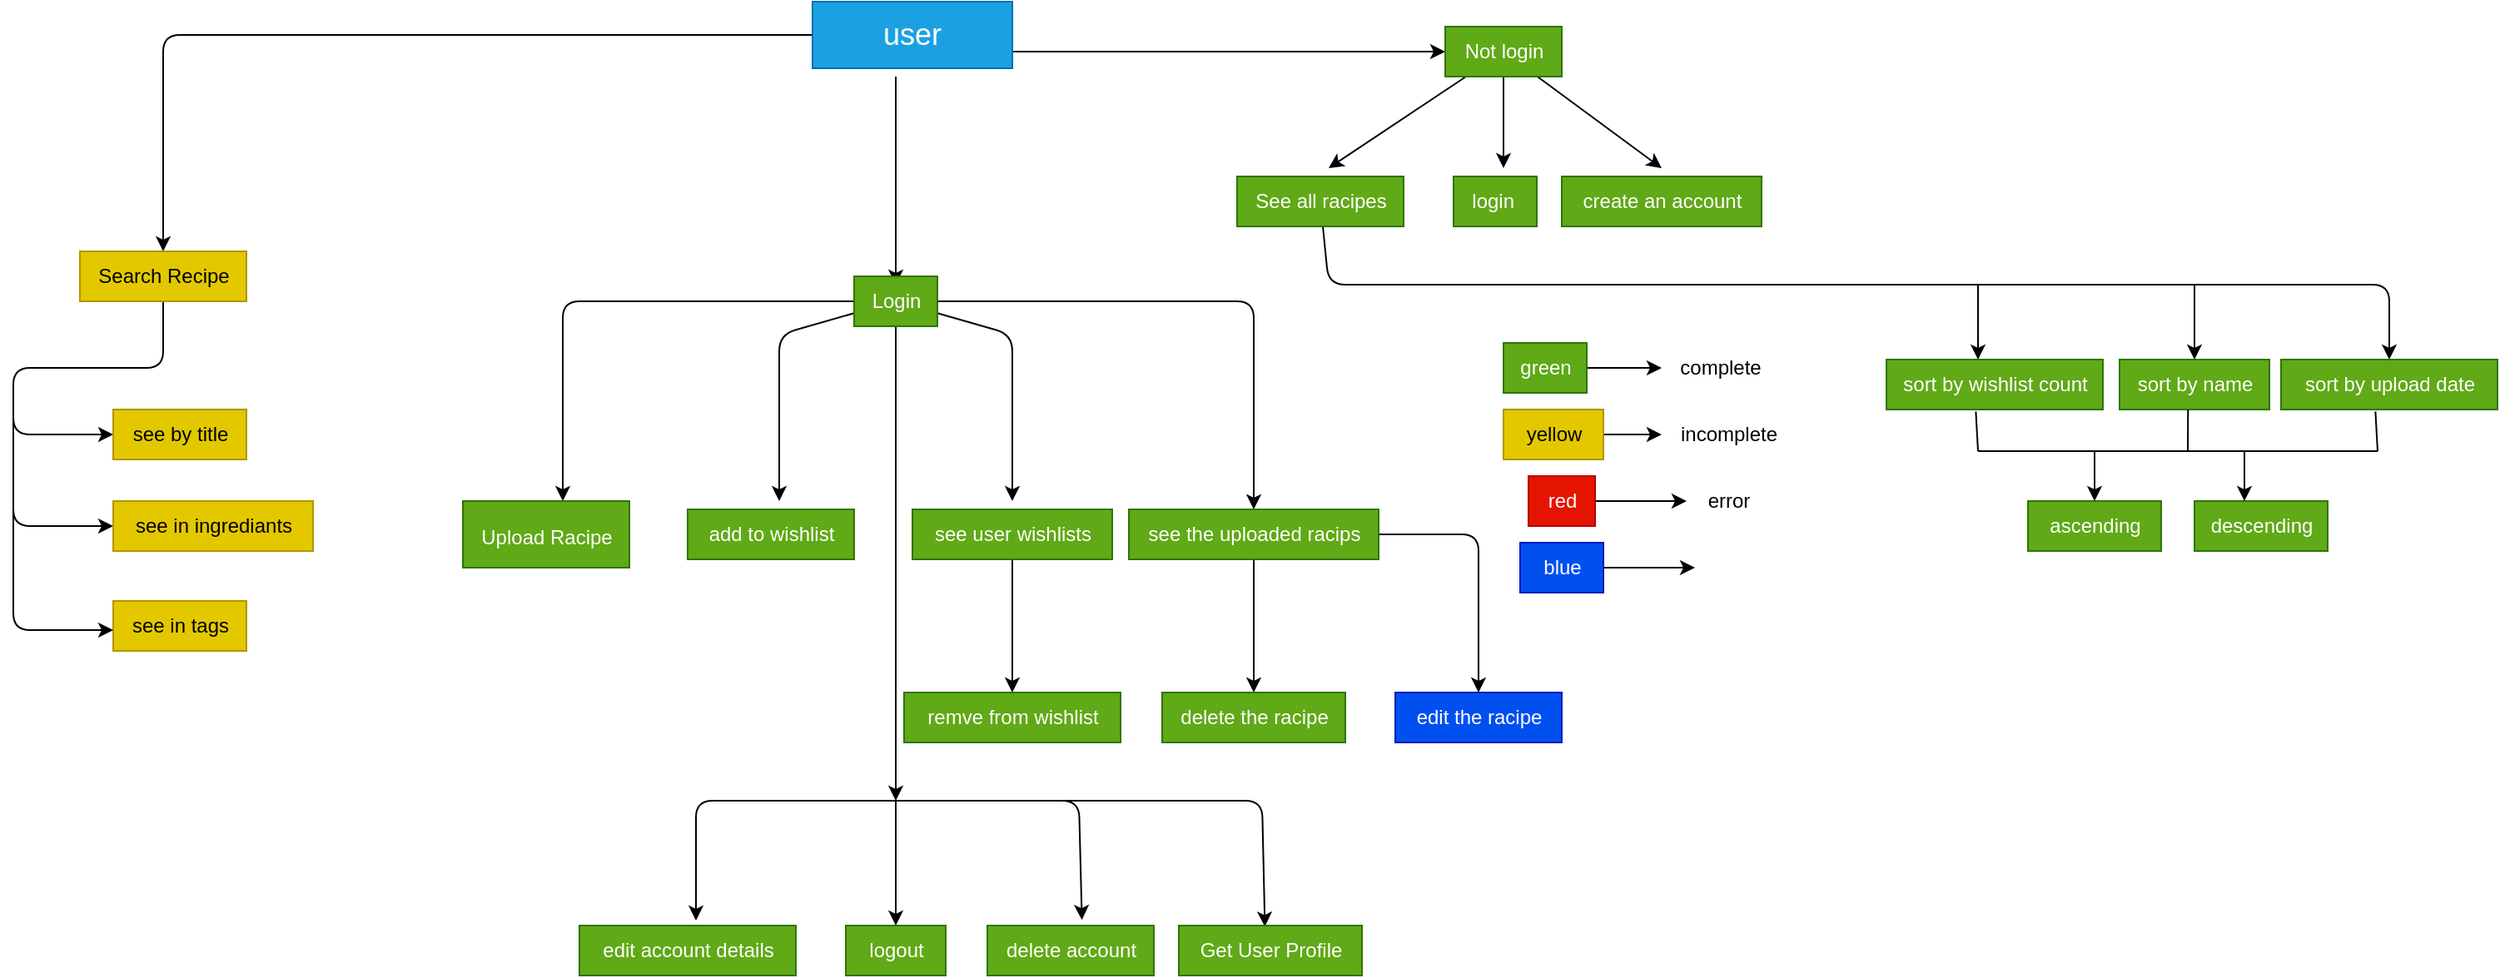 <mxfile>
    <diagram id="A4oLy7jvje0LCx9hwnTJ" name="Page-1">
        <mxGraphModel dx="1232" dy="476" grid="1" gridSize="10" guides="1" tooltips="1" connect="1" arrows="1" fold="1" page="1" pageScale="1" pageWidth="827" pageHeight="1169" math="0" shadow="0">
            <root>
                <mxCell id="0"/>
                <mxCell id="1" parent="0"/>
                <mxCell id="3" style="edgeStyle=none;html=1;" parent="1" edge="1">
                    <mxGeometry relative="1" as="geometry">
                        <mxPoint x="270" y="190" as="targetPoint"/>
                        <mxPoint x="270" y="65" as="sourcePoint"/>
                    </mxGeometry>
                </mxCell>
                <mxCell id="5" style="edgeStyle=none;html=1;" parent="1" edge="1">
                    <mxGeometry relative="1" as="geometry">
                        <mxPoint x="600" y="50" as="targetPoint"/>
                        <mxPoint x="295" y="50" as="sourcePoint"/>
                    </mxGeometry>
                </mxCell>
                <mxCell id="7" style="edgeStyle=none;html=1;" parent="1" source="4" edge="1">
                    <mxGeometry relative="1" as="geometry">
                        <mxPoint x="70" y="320" as="targetPoint"/>
                        <Array as="points">
                            <mxPoint x="70" y="200"/>
                        </Array>
                    </mxGeometry>
                </mxCell>
                <mxCell id="12" style="edgeStyle=none;html=1;fontSize=12;" parent="1" source="4" edge="1">
                    <mxGeometry relative="1" as="geometry">
                        <mxPoint x="340" y="320" as="targetPoint"/>
                        <Array as="points">
                            <mxPoint x="340" y="220"/>
                        </Array>
                    </mxGeometry>
                </mxCell>
                <mxCell id="14" style="edgeStyle=none;html=1;fontSize=12;" parent="1" source="4" edge="1">
                    <mxGeometry relative="1" as="geometry">
                        <mxPoint x="200" y="320" as="targetPoint"/>
                        <Array as="points">
                            <mxPoint x="200" y="220"/>
                        </Array>
                    </mxGeometry>
                </mxCell>
                <mxCell id="15" style="edgeStyle=none;html=1;fontSize=12;" parent="1" source="4" target="16" edge="1">
                    <mxGeometry relative="1" as="geometry">
                        <mxPoint x="470" y="320" as="targetPoint"/>
                        <Array as="points">
                            <mxPoint x="485" y="200"/>
                        </Array>
                    </mxGeometry>
                </mxCell>
                <mxCell id="31" style="edgeStyle=none;html=1;fontSize=12;" parent="1" source="4" edge="1">
                    <mxGeometry relative="1" as="geometry">
                        <mxPoint x="270" y="500" as="targetPoint"/>
                    </mxGeometry>
                </mxCell>
                <mxCell id="4" value="Login" style="text;html=1;align=center;verticalAlign=middle;resizable=0;points=[];autosize=1;strokeColor=#2D7600;fillColor=#60a917;fontColor=#ffffff;" parent="1" vertex="1">
                    <mxGeometry x="245" y="185" width="50" height="30" as="geometry"/>
                </mxCell>
                <mxCell id="17" style="edgeStyle=none;html=1;fontSize=12;" parent="1" source="6" edge="1">
                    <mxGeometry relative="1" as="geometry">
                        <mxPoint x="530" y="120" as="targetPoint"/>
                    </mxGeometry>
                </mxCell>
                <mxCell id="19" style="edgeStyle=none;html=1;fontSize=12;" parent="1" source="6" edge="1">
                    <mxGeometry relative="1" as="geometry">
                        <mxPoint x="635" y="120" as="targetPoint"/>
                    </mxGeometry>
                </mxCell>
                <mxCell id="21" style="edgeStyle=none;html=1;fontSize=12;" parent="1" source="6" edge="1">
                    <mxGeometry relative="1" as="geometry">
                        <mxPoint x="730" y="120" as="targetPoint"/>
                    </mxGeometry>
                </mxCell>
                <mxCell id="6" value="Not login" style="text;html=1;align=center;verticalAlign=middle;resizable=0;points=[];autosize=1;strokeColor=#2D7600;fillColor=#60a917;fontColor=#ffffff;" parent="1" vertex="1">
                    <mxGeometry x="600" y="35" width="70" height="30" as="geometry"/>
                </mxCell>
                <mxCell id="80" style="edgeStyle=none;html=1;" parent="1" source="8" target="72" edge="1">
                    <mxGeometry relative="1" as="geometry">
                        <Array as="points">
                            <mxPoint x="-170" y="40"/>
                        </Array>
                    </mxGeometry>
                </mxCell>
                <mxCell id="8" value="&lt;font style=&quot;font-size: 18px;&quot;&gt;user&lt;/font&gt;" style="whiteSpace=wrap;html=1;fillColor=#1ba1e2;fontColor=#ffffff;strokeColor=#006EAF;" parent="1" vertex="1">
                    <mxGeometry x="220" y="20" width="120" height="40" as="geometry"/>
                </mxCell>
                <mxCell id="9" value="&lt;font style=&quot;font-size: 12px;&quot;&gt;Upload Racipe&lt;/font&gt;" style="text;html=1;align=center;verticalAlign=middle;resizable=0;points=[];autosize=1;strokeColor=#2D7600;fillColor=#60a917;fontSize=18;fontColor=#ffffff;" parent="1" vertex="1">
                    <mxGeometry x="10" y="320" width="100" height="40" as="geometry"/>
                </mxCell>
                <mxCell id="11" value="add to wishlist" style="text;html=1;align=center;verticalAlign=middle;resizable=0;points=[];autosize=1;strokeColor=#2D7600;fillColor=#60a917;fontSize=12;fontColor=#ffffff;" parent="1" vertex="1">
                    <mxGeometry x="145" y="325" width="100" height="30" as="geometry"/>
                </mxCell>
                <mxCell id="28" style="edgeStyle=none;html=1;fontSize=12;" parent="1" source="13" target="29" edge="1">
                    <mxGeometry relative="1" as="geometry">
                        <mxPoint x="320" y="430" as="targetPoint"/>
                    </mxGeometry>
                </mxCell>
                <mxCell id="13" value="see user wishlists" style="text;html=1;align=center;verticalAlign=middle;resizable=0;points=[];autosize=1;strokeColor=#2D7600;fillColor=#60a917;fontSize=12;fontColor=#ffffff;" parent="1" vertex="1">
                    <mxGeometry x="280" y="325" width="120" height="30" as="geometry"/>
                </mxCell>
                <mxCell id="23" style="edgeStyle=none;html=1;fontSize=12;" parent="1" source="16" target="25" edge="1">
                    <mxGeometry relative="1" as="geometry">
                        <mxPoint x="440" y="440" as="targetPoint"/>
                    </mxGeometry>
                </mxCell>
                <mxCell id="26" style="edgeStyle=none;html=1;fontSize=12;" parent="1" source="16" target="27" edge="1">
                    <mxGeometry relative="1" as="geometry">
                        <mxPoint x="560" y="440" as="targetPoint"/>
                        <Array as="points">
                            <mxPoint x="620" y="340"/>
                        </Array>
                    </mxGeometry>
                </mxCell>
                <mxCell id="16" value="see the uploaded racips" style="text;html=1;align=center;verticalAlign=middle;resizable=0;points=[];autosize=1;strokeColor=#2D7600;fillColor=#60a917;fontSize=12;fontColor=#ffffff;" parent="1" vertex="1">
                    <mxGeometry x="410" y="325" width="150" height="30" as="geometry"/>
                </mxCell>
                <mxCell id="47" style="edgeStyle=none;html=1;" parent="1" source="18" target="50" edge="1">
                    <mxGeometry relative="1" as="geometry">
                        <mxPoint x="1000" y="230" as="targetPoint"/>
                        <Array as="points">
                            <mxPoint x="530" y="190"/>
                            <mxPoint x="1167" y="190"/>
                        </Array>
                    </mxGeometry>
                </mxCell>
                <mxCell id="18" value="See all racipes" style="text;html=1;align=center;verticalAlign=middle;resizable=0;points=[];autosize=1;strokeColor=#2D7600;fillColor=#60a917;fontSize=12;fontColor=#ffffff;" parent="1" vertex="1">
                    <mxGeometry x="475" y="125" width="100" height="30" as="geometry"/>
                </mxCell>
                <mxCell id="20" value="login&amp;nbsp;" style="text;html=1;align=center;verticalAlign=middle;resizable=0;points=[];autosize=1;strokeColor=#2D7600;fillColor=#60a917;fontSize=12;fontColor=#ffffff;" parent="1" vertex="1">
                    <mxGeometry x="605" y="125" width="50" height="30" as="geometry"/>
                </mxCell>
                <mxCell id="22" value="create an account" style="text;html=1;align=center;verticalAlign=middle;resizable=0;points=[];autosize=1;strokeColor=#2D7600;fillColor=#60a917;fontSize=12;fontColor=#ffffff;" parent="1" vertex="1">
                    <mxGeometry x="670" y="125" width="120" height="30" as="geometry"/>
                </mxCell>
                <mxCell id="25" value="delete the racipe" style="text;html=1;align=center;verticalAlign=middle;resizable=0;points=[];autosize=1;strokeColor=#2D7600;fillColor=#60a917;fontSize=12;fontColor=#ffffff;" parent="1" vertex="1">
                    <mxGeometry x="430" y="435" width="110" height="30" as="geometry"/>
                </mxCell>
                <mxCell id="27" value="edit the racipe" style="text;html=1;align=center;verticalAlign=middle;resizable=0;points=[];autosize=1;strokeColor=#001DBC;fillColor=#0050ef;fontSize=12;fontColor=#ffffff;" parent="1" vertex="1">
                    <mxGeometry x="570" y="435" width="100" height="30" as="geometry"/>
                </mxCell>
                <mxCell id="29" value="remve from wishlist" style="text;html=1;align=center;verticalAlign=middle;resizable=0;points=[];autosize=1;strokeColor=#2D7600;fillColor=#60a917;fontSize=12;fontColor=#ffffff;" parent="1" vertex="1">
                    <mxGeometry x="275" y="435" width="130" height="30" as="geometry"/>
                </mxCell>
                <mxCell id="33" value="" style="endArrow=classic;startArrow=classic;html=1;fontSize=12;entryX=0.568;entryY=-0.113;entryDx=0;entryDy=0;entryPerimeter=0;" parent="1" target="35" edge="1">
                    <mxGeometry width="50" height="50" relative="1" as="geometry">
                        <mxPoint x="150" y="572" as="sourcePoint"/>
                        <mxPoint x="360" y="570" as="targetPoint"/>
                        <Array as="points">
                            <mxPoint x="150" y="500"/>
                            <mxPoint x="270" y="500"/>
                            <mxPoint x="380" y="500"/>
                        </Array>
                    </mxGeometry>
                </mxCell>
                <mxCell id="34" value="edit account details" style="text;html=1;align=center;verticalAlign=middle;resizable=0;points=[];autosize=1;strokeColor=#2D7600;fillColor=#60a917;fontSize=12;fontColor=#ffffff;" parent="1" vertex="1">
                    <mxGeometry x="80" y="575" width="130" height="30" as="geometry"/>
                </mxCell>
                <mxCell id="35" value="delete account" style="text;html=1;align=center;verticalAlign=middle;resizable=0;points=[];autosize=1;strokeColor=#2D7600;fillColor=#60a917;fontSize=12;fontColor=#ffffff;" parent="1" vertex="1">
                    <mxGeometry x="325" y="575" width="100" height="30" as="geometry"/>
                </mxCell>
                <mxCell id="37" style="edgeStyle=none;html=1;" parent="1" source="36" edge="1">
                    <mxGeometry relative="1" as="geometry">
                        <mxPoint x="730" y="240" as="targetPoint"/>
                    </mxGeometry>
                </mxCell>
                <mxCell id="36" value="green" style="text;html=1;align=center;verticalAlign=middle;resizable=0;points=[];autosize=1;strokeColor=#2D7600;fillColor=#60a917;fontColor=#ffffff;" parent="1" vertex="1">
                    <mxGeometry x="635" y="225" width="50" height="30" as="geometry"/>
                </mxCell>
                <mxCell id="38" value="complete" style="text;html=1;align=center;verticalAlign=middle;resizable=0;points=[];autosize=1;strokeColor=none;fillColor=none;" parent="1" vertex="1">
                    <mxGeometry x="730" y="225" width="70" height="30" as="geometry"/>
                </mxCell>
                <mxCell id="39" value="logout" style="text;html=1;align=center;verticalAlign=middle;resizable=0;points=[];autosize=1;strokeColor=#2D7600;fillColor=#60a917;fontColor=#ffffff;" parent="1" vertex="1">
                    <mxGeometry x="240" y="575" width="60" height="30" as="geometry"/>
                </mxCell>
                <mxCell id="40" value="" style="endArrow=classic;html=1;" parent="1" target="39" edge="1">
                    <mxGeometry width="50" height="50" relative="1" as="geometry">
                        <mxPoint x="270" y="500" as="sourcePoint"/>
                        <mxPoint x="310" y="640" as="targetPoint"/>
                    </mxGeometry>
                </mxCell>
                <mxCell id="41" value="incomplete" style="text;html=1;align=center;verticalAlign=middle;resizable=0;points=[];autosize=1;strokeColor=none;fillColor=none;" parent="1" vertex="1">
                    <mxGeometry x="730" y="265" width="80" height="30" as="geometry"/>
                </mxCell>
                <mxCell id="42" value="error" style="text;html=1;align=center;verticalAlign=middle;resizable=0;points=[];autosize=1;strokeColor=none;fillColor=none;" parent="1" vertex="1">
                    <mxGeometry x="745" y="305" width="50" height="30" as="geometry"/>
                </mxCell>
                <mxCell id="44" style="edgeStyle=none;html=1;" parent="1" source="43" target="41" edge="1">
                    <mxGeometry relative="1" as="geometry"/>
                </mxCell>
                <mxCell id="43" value="yellow" style="text;html=1;align=center;verticalAlign=middle;resizable=0;points=[];autosize=1;strokeColor=#B09500;fillColor=#e3c800;fontColor=#000000;" parent="1" vertex="1">
                    <mxGeometry x="635" y="265" width="60" height="30" as="geometry"/>
                </mxCell>
                <mxCell id="46" style="edgeStyle=none;html=1;" parent="1" source="45" target="42" edge="1">
                    <mxGeometry relative="1" as="geometry"/>
                </mxCell>
                <mxCell id="45" value="red" style="text;html=1;align=center;verticalAlign=middle;resizable=0;points=[];autosize=1;strokeColor=#B20000;fillColor=#e51400;fontColor=#ffffff;" parent="1" vertex="1">
                    <mxGeometry x="650" y="305" width="40" height="30" as="geometry"/>
                </mxCell>
                <mxCell id="48" value="sort by wishlist count" style="text;html=1;align=center;verticalAlign=middle;resizable=0;points=[];autosize=1;strokeColor=#2D7600;fillColor=#60a917;fontColor=#ffffff;" parent="1" vertex="1">
                    <mxGeometry x="865" y="235" width="130" height="30" as="geometry"/>
                </mxCell>
                <mxCell id="49" value="sort by name" style="text;html=1;align=center;verticalAlign=middle;resizable=0;points=[];autosize=1;strokeColor=#2D7600;fillColor=#60a917;fontColor=#ffffff;" parent="1" vertex="1">
                    <mxGeometry x="1005" y="235" width="90" height="30" as="geometry"/>
                </mxCell>
                <mxCell id="50" value="sort by upload date" style="text;html=1;align=center;verticalAlign=middle;resizable=0;points=[];autosize=1;strokeColor=#2D7600;fillColor=#60a917;fontColor=#ffffff;" parent="1" vertex="1">
                    <mxGeometry x="1102" y="235" width="130" height="30" as="geometry"/>
                </mxCell>
                <mxCell id="53" value="ascending" style="text;html=1;align=center;verticalAlign=middle;resizable=0;points=[];autosize=1;strokeColor=#2D7600;fillColor=#60a917;fontColor=#ffffff;" parent="1" vertex="1">
                    <mxGeometry x="950" y="320" width="80" height="30" as="geometry"/>
                </mxCell>
                <mxCell id="54" value="descending" style="text;html=1;align=center;verticalAlign=middle;resizable=0;points=[];autosize=1;strokeColor=#2D7600;fillColor=#60a917;fontColor=#ffffff;" parent="1" vertex="1">
                    <mxGeometry x="1050" y="320" width="80" height="30" as="geometry"/>
                </mxCell>
                <mxCell id="56" value="" style="endArrow=none;html=1;" parent="1" edge="1">
                    <mxGeometry width="50" height="50" relative="1" as="geometry">
                        <mxPoint x="920" y="290" as="sourcePoint"/>
                        <mxPoint x="1160" y="290" as="targetPoint"/>
                    </mxGeometry>
                </mxCell>
                <mxCell id="61" value="" style="endArrow=classic;html=1;" parent="1" target="53" edge="1">
                    <mxGeometry width="50" height="50" relative="1" as="geometry">
                        <mxPoint x="990" y="290" as="sourcePoint"/>
                        <mxPoint x="1060.47" y="277.04" as="targetPoint"/>
                    </mxGeometry>
                </mxCell>
                <mxCell id="62" value="" style="endArrow=classic;html=1;" parent="1" edge="1">
                    <mxGeometry width="50" height="50" relative="1" as="geometry">
                        <mxPoint x="1080" y="290" as="sourcePoint"/>
                        <mxPoint x="1080" y="320" as="targetPoint"/>
                    </mxGeometry>
                </mxCell>
                <mxCell id="63" value="" style="endArrow=none;html=1;entryX=0.413;entryY=1.039;entryDx=0;entryDy=0;entryPerimeter=0;" parent="1" target="48" edge="1">
                    <mxGeometry width="50" height="50" relative="1" as="geometry">
                        <mxPoint x="920" y="290" as="sourcePoint"/>
                        <mxPoint x="1070" y="300" as="targetPoint"/>
                    </mxGeometry>
                </mxCell>
                <mxCell id="64" value="" style="endArrow=none;html=1;entryX=0.457;entryY=1.004;entryDx=0;entryDy=0;entryPerimeter=0;" parent="1" target="49" edge="1">
                    <mxGeometry width="50" height="50" relative="1" as="geometry">
                        <mxPoint x="1046" y="290" as="sourcePoint"/>
                        <mxPoint x="1038.69" y="266.17" as="targetPoint"/>
                    </mxGeometry>
                </mxCell>
                <mxCell id="65" value="" style="endArrow=none;html=1;entryX=0.413;entryY=1.039;entryDx=0;entryDy=0;entryPerimeter=0;" parent="1" edge="1">
                    <mxGeometry width="50" height="50" relative="1" as="geometry">
                        <mxPoint x="1160" y="290" as="sourcePoint"/>
                        <mxPoint x="1158.69" y="266.17" as="targetPoint"/>
                    </mxGeometry>
                </mxCell>
                <mxCell id="66" value="" style="endArrow=classic;html=1;" parent="1" target="49" edge="1">
                    <mxGeometry width="50" height="50" relative="1" as="geometry">
                        <mxPoint x="1050" y="190" as="sourcePoint"/>
                        <mxPoint x="1060" y="260" as="targetPoint"/>
                    </mxGeometry>
                </mxCell>
                <mxCell id="67" value="" style="endArrow=classic;html=1;" parent="1" edge="1">
                    <mxGeometry width="50" height="50" relative="1" as="geometry">
                        <mxPoint x="920" y="190" as="sourcePoint"/>
                        <mxPoint x="920" y="235" as="targetPoint"/>
                    </mxGeometry>
                </mxCell>
                <mxCell id="68" value="" style="endArrow=classic;html=1;entryX=0.47;entryY=0.022;entryDx=0;entryDy=0;entryPerimeter=0;" parent="1" target="69" edge="1">
                    <mxGeometry width="50" height="50" relative="1" as="geometry">
                        <mxPoint x="270" y="500" as="sourcePoint"/>
                        <mxPoint x="470" y="560" as="targetPoint"/>
                        <Array as="points">
                            <mxPoint x="490" y="500"/>
                        </Array>
                    </mxGeometry>
                </mxCell>
                <mxCell id="69" value="Get User Profile" style="text;html=1;align=center;verticalAlign=middle;resizable=0;points=[];autosize=1;strokeColor=#2D7600;fillColor=#60a917;fontColor=#ffffff;" parent="1" vertex="1">
                    <mxGeometry x="440" y="575" width="110" height="30" as="geometry"/>
                </mxCell>
                <mxCell id="73" style="edgeStyle=none;html=1;" parent="1" source="72" edge="1">
                    <mxGeometry relative="1" as="geometry">
                        <mxPoint x="-200" y="280" as="targetPoint"/>
                        <Array as="points">
                            <mxPoint x="-170" y="240"/>
                            <mxPoint x="-260" y="240"/>
                            <mxPoint x="-260" y="280"/>
                        </Array>
                    </mxGeometry>
                </mxCell>
                <mxCell id="72" value="Search Recipe&lt;br&gt;" style="text;html=1;align=center;verticalAlign=middle;resizable=0;points=[];autosize=1;strokeColor=#B09500;fillColor=#e3c800;fontColor=#000000;" parent="1" vertex="1">
                    <mxGeometry x="-220" y="170" width="100" height="30" as="geometry"/>
                </mxCell>
                <mxCell id="74" value="see by title" style="text;html=1;align=center;verticalAlign=middle;resizable=0;points=[];autosize=1;strokeColor=#B09500;fillColor=#e3c800;fontColor=#000000;" parent="1" vertex="1">
                    <mxGeometry x="-200" y="265" width="80" height="30" as="geometry"/>
                </mxCell>
                <mxCell id="75" value="see in tags" style="text;html=1;align=center;verticalAlign=middle;resizable=0;points=[];autosize=1;strokeColor=#B09500;fillColor=#e3c800;fontColor=#000000;" parent="1" vertex="1">
                    <mxGeometry x="-200" y="380" width="80" height="30" as="geometry"/>
                </mxCell>
                <mxCell id="76" value="" style="endArrow=classic;html=1;" parent="1" edge="1">
                    <mxGeometry width="50" height="50" relative="1" as="geometry">
                        <mxPoint x="-260" y="260" as="sourcePoint"/>
                        <mxPoint x="-200" y="335" as="targetPoint"/>
                        <Array as="points">
                            <mxPoint x="-260" y="335"/>
                            <mxPoint x="-210" y="335"/>
                        </Array>
                    </mxGeometry>
                </mxCell>
                <mxCell id="78" value="" style="endArrow=classic;html=1;" parent="1" edge="1">
                    <mxGeometry width="50" height="50" relative="1" as="geometry">
                        <mxPoint x="-260.0" y="322.5" as="sourcePoint"/>
                        <mxPoint x="-200.0" y="397.5" as="targetPoint"/>
                        <Array as="points">
                            <mxPoint x="-260" y="397.5"/>
                            <mxPoint x="-210" y="397.5"/>
                        </Array>
                    </mxGeometry>
                </mxCell>
                <mxCell id="79" value="see in ingrediants" style="text;html=1;align=center;verticalAlign=middle;resizable=0;points=[];autosize=1;strokeColor=#B09500;fillColor=#e3c800;fontColor=#000000;" parent="1" vertex="1">
                    <mxGeometry x="-200" y="320" width="120" height="30" as="geometry"/>
                </mxCell>
                <mxCell id="82" style="edgeStyle=none;html=1;" parent="1" source="81" edge="1">
                    <mxGeometry relative="1" as="geometry">
                        <mxPoint x="750" y="360" as="targetPoint"/>
                    </mxGeometry>
                </mxCell>
                <mxCell id="81" value="blue" style="text;html=1;align=center;verticalAlign=middle;resizable=0;points=[];autosize=1;strokeColor=#001DBC;fillColor=#0050ef;fontColor=#ffffff;" parent="1" vertex="1">
                    <mxGeometry x="645" y="345" width="50" height="30" as="geometry"/>
                </mxCell>
                <mxCell id="83" value="&lt;span style=&quot;color: rgb(255, 255, 255);&quot;&gt;not tested&lt;/span&gt;" style="text;html=1;align=center;verticalAlign=middle;resizable=0;points=[];autosize=1;strokeColor=none;fillColor=none;" parent="1" vertex="1">
                    <mxGeometry x="745" y="345" width="80" height="30" as="geometry"/>
                </mxCell>
            </root>
        </mxGraphModel>
    </diagram>
</mxfile>